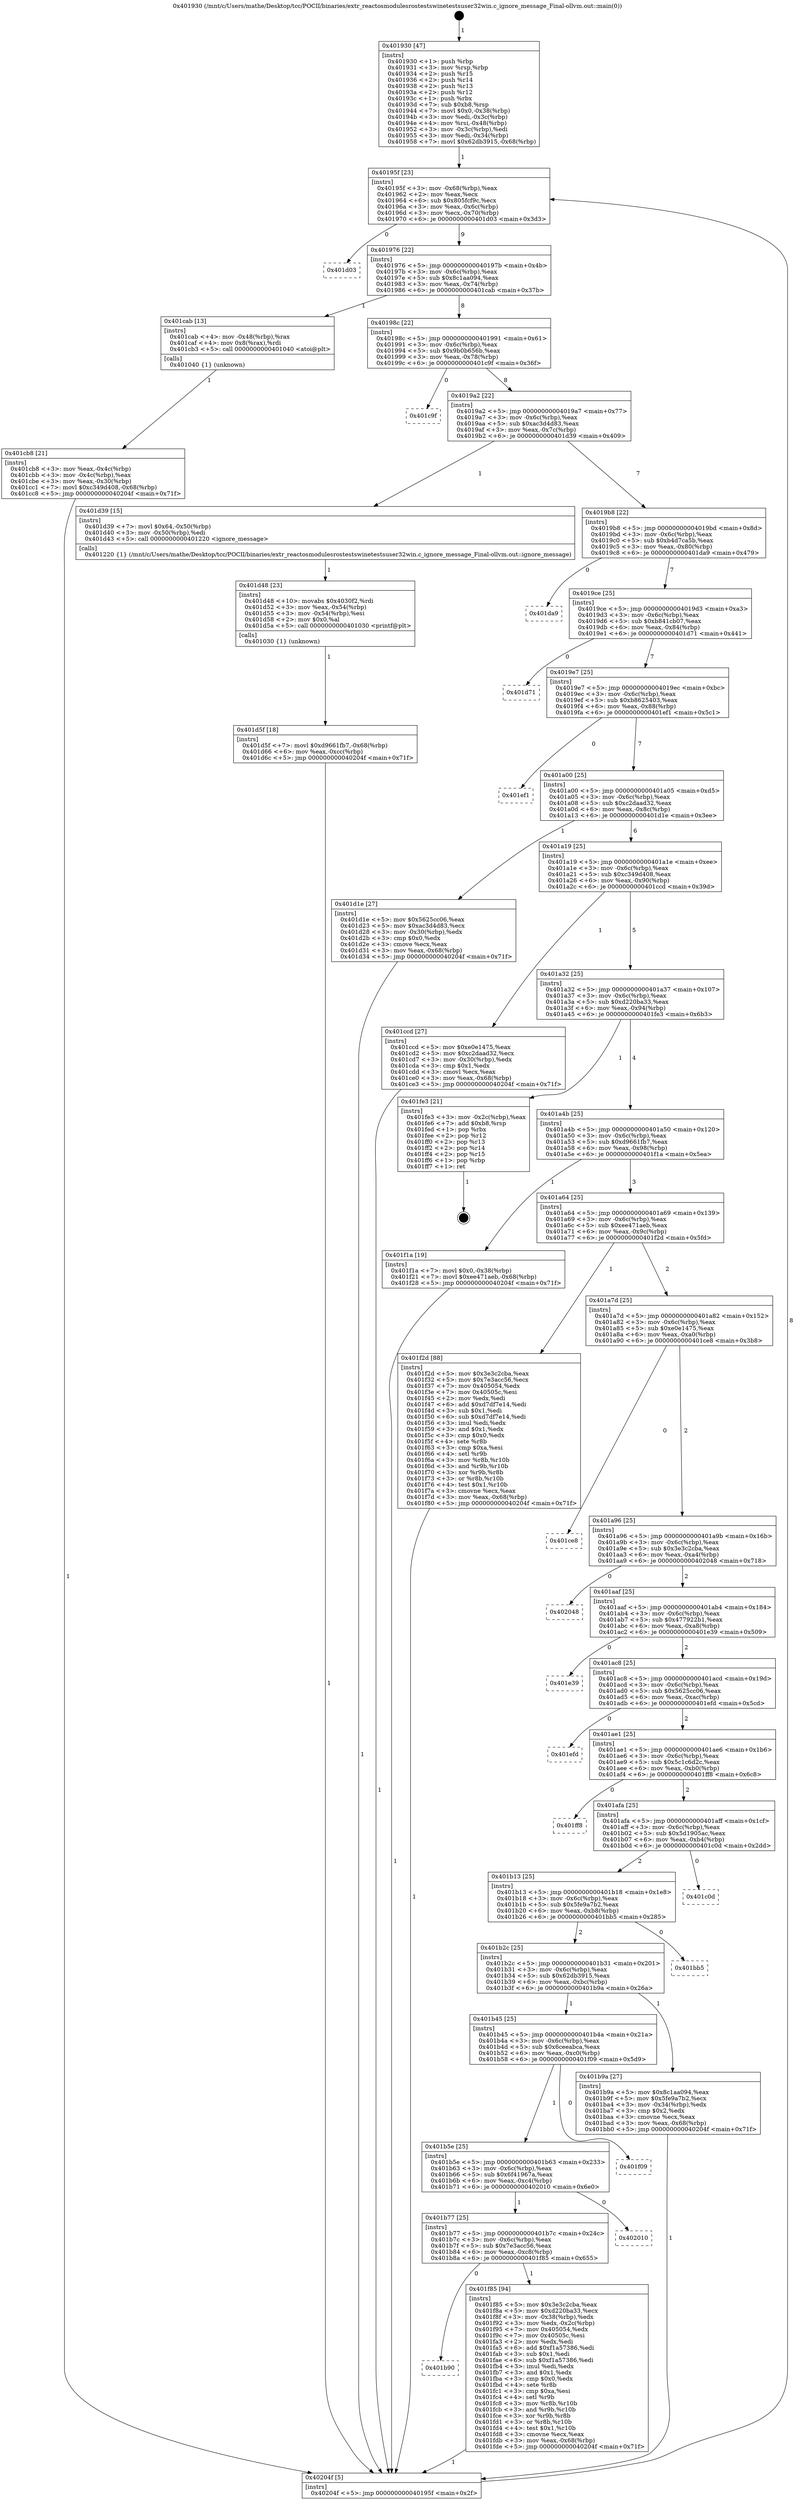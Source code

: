 digraph "0x401930" {
  label = "0x401930 (/mnt/c/Users/mathe/Desktop/tcc/POCII/binaries/extr_reactosmodulesrostestswinetestsuser32win.c_ignore_message_Final-ollvm.out::main(0))"
  labelloc = "t"
  node[shape=record]

  Entry [label="",width=0.3,height=0.3,shape=circle,fillcolor=black,style=filled]
  "0x40195f" [label="{
     0x40195f [23]\l
     | [instrs]\l
     &nbsp;&nbsp;0x40195f \<+3\>: mov -0x68(%rbp),%eax\l
     &nbsp;&nbsp;0x401962 \<+2\>: mov %eax,%ecx\l
     &nbsp;&nbsp;0x401964 \<+6\>: sub $0x805fcf9c,%ecx\l
     &nbsp;&nbsp;0x40196a \<+3\>: mov %eax,-0x6c(%rbp)\l
     &nbsp;&nbsp;0x40196d \<+3\>: mov %ecx,-0x70(%rbp)\l
     &nbsp;&nbsp;0x401970 \<+6\>: je 0000000000401d03 \<main+0x3d3\>\l
  }"]
  "0x401d03" [label="{
     0x401d03\l
  }", style=dashed]
  "0x401976" [label="{
     0x401976 [22]\l
     | [instrs]\l
     &nbsp;&nbsp;0x401976 \<+5\>: jmp 000000000040197b \<main+0x4b\>\l
     &nbsp;&nbsp;0x40197b \<+3\>: mov -0x6c(%rbp),%eax\l
     &nbsp;&nbsp;0x40197e \<+5\>: sub $0x8c1aa094,%eax\l
     &nbsp;&nbsp;0x401983 \<+3\>: mov %eax,-0x74(%rbp)\l
     &nbsp;&nbsp;0x401986 \<+6\>: je 0000000000401cab \<main+0x37b\>\l
  }"]
  Exit [label="",width=0.3,height=0.3,shape=circle,fillcolor=black,style=filled,peripheries=2]
  "0x401cab" [label="{
     0x401cab [13]\l
     | [instrs]\l
     &nbsp;&nbsp;0x401cab \<+4\>: mov -0x48(%rbp),%rax\l
     &nbsp;&nbsp;0x401caf \<+4\>: mov 0x8(%rax),%rdi\l
     &nbsp;&nbsp;0x401cb3 \<+5\>: call 0000000000401040 \<atoi@plt\>\l
     | [calls]\l
     &nbsp;&nbsp;0x401040 \{1\} (unknown)\l
  }"]
  "0x40198c" [label="{
     0x40198c [22]\l
     | [instrs]\l
     &nbsp;&nbsp;0x40198c \<+5\>: jmp 0000000000401991 \<main+0x61\>\l
     &nbsp;&nbsp;0x401991 \<+3\>: mov -0x6c(%rbp),%eax\l
     &nbsp;&nbsp;0x401994 \<+5\>: sub $0x9b0b656b,%eax\l
     &nbsp;&nbsp;0x401999 \<+3\>: mov %eax,-0x78(%rbp)\l
     &nbsp;&nbsp;0x40199c \<+6\>: je 0000000000401c9f \<main+0x36f\>\l
  }"]
  "0x401b90" [label="{
     0x401b90\l
  }", style=dashed]
  "0x401c9f" [label="{
     0x401c9f\l
  }", style=dashed]
  "0x4019a2" [label="{
     0x4019a2 [22]\l
     | [instrs]\l
     &nbsp;&nbsp;0x4019a2 \<+5\>: jmp 00000000004019a7 \<main+0x77\>\l
     &nbsp;&nbsp;0x4019a7 \<+3\>: mov -0x6c(%rbp),%eax\l
     &nbsp;&nbsp;0x4019aa \<+5\>: sub $0xac3d4d83,%eax\l
     &nbsp;&nbsp;0x4019af \<+3\>: mov %eax,-0x7c(%rbp)\l
     &nbsp;&nbsp;0x4019b2 \<+6\>: je 0000000000401d39 \<main+0x409\>\l
  }"]
  "0x401f85" [label="{
     0x401f85 [94]\l
     | [instrs]\l
     &nbsp;&nbsp;0x401f85 \<+5\>: mov $0x3e3c2cba,%eax\l
     &nbsp;&nbsp;0x401f8a \<+5\>: mov $0xd220ba33,%ecx\l
     &nbsp;&nbsp;0x401f8f \<+3\>: mov -0x38(%rbp),%edx\l
     &nbsp;&nbsp;0x401f92 \<+3\>: mov %edx,-0x2c(%rbp)\l
     &nbsp;&nbsp;0x401f95 \<+7\>: mov 0x405054,%edx\l
     &nbsp;&nbsp;0x401f9c \<+7\>: mov 0x40505c,%esi\l
     &nbsp;&nbsp;0x401fa3 \<+2\>: mov %edx,%edi\l
     &nbsp;&nbsp;0x401fa5 \<+6\>: add $0xf1a57386,%edi\l
     &nbsp;&nbsp;0x401fab \<+3\>: sub $0x1,%edi\l
     &nbsp;&nbsp;0x401fae \<+6\>: sub $0xf1a57386,%edi\l
     &nbsp;&nbsp;0x401fb4 \<+3\>: imul %edi,%edx\l
     &nbsp;&nbsp;0x401fb7 \<+3\>: and $0x1,%edx\l
     &nbsp;&nbsp;0x401fba \<+3\>: cmp $0x0,%edx\l
     &nbsp;&nbsp;0x401fbd \<+4\>: sete %r8b\l
     &nbsp;&nbsp;0x401fc1 \<+3\>: cmp $0xa,%esi\l
     &nbsp;&nbsp;0x401fc4 \<+4\>: setl %r9b\l
     &nbsp;&nbsp;0x401fc8 \<+3\>: mov %r8b,%r10b\l
     &nbsp;&nbsp;0x401fcb \<+3\>: and %r9b,%r10b\l
     &nbsp;&nbsp;0x401fce \<+3\>: xor %r9b,%r8b\l
     &nbsp;&nbsp;0x401fd1 \<+3\>: or %r8b,%r10b\l
     &nbsp;&nbsp;0x401fd4 \<+4\>: test $0x1,%r10b\l
     &nbsp;&nbsp;0x401fd8 \<+3\>: cmovne %ecx,%eax\l
     &nbsp;&nbsp;0x401fdb \<+3\>: mov %eax,-0x68(%rbp)\l
     &nbsp;&nbsp;0x401fde \<+5\>: jmp 000000000040204f \<main+0x71f\>\l
  }"]
  "0x401d39" [label="{
     0x401d39 [15]\l
     | [instrs]\l
     &nbsp;&nbsp;0x401d39 \<+7\>: movl $0x64,-0x50(%rbp)\l
     &nbsp;&nbsp;0x401d40 \<+3\>: mov -0x50(%rbp),%edi\l
     &nbsp;&nbsp;0x401d43 \<+5\>: call 0000000000401220 \<ignore_message\>\l
     | [calls]\l
     &nbsp;&nbsp;0x401220 \{1\} (/mnt/c/Users/mathe/Desktop/tcc/POCII/binaries/extr_reactosmodulesrostestswinetestsuser32win.c_ignore_message_Final-ollvm.out::ignore_message)\l
  }"]
  "0x4019b8" [label="{
     0x4019b8 [22]\l
     | [instrs]\l
     &nbsp;&nbsp;0x4019b8 \<+5\>: jmp 00000000004019bd \<main+0x8d\>\l
     &nbsp;&nbsp;0x4019bd \<+3\>: mov -0x6c(%rbp),%eax\l
     &nbsp;&nbsp;0x4019c0 \<+5\>: sub $0xb4d7ca5b,%eax\l
     &nbsp;&nbsp;0x4019c5 \<+3\>: mov %eax,-0x80(%rbp)\l
     &nbsp;&nbsp;0x4019c8 \<+6\>: je 0000000000401da9 \<main+0x479\>\l
  }"]
  "0x401b77" [label="{
     0x401b77 [25]\l
     | [instrs]\l
     &nbsp;&nbsp;0x401b77 \<+5\>: jmp 0000000000401b7c \<main+0x24c\>\l
     &nbsp;&nbsp;0x401b7c \<+3\>: mov -0x6c(%rbp),%eax\l
     &nbsp;&nbsp;0x401b7f \<+5\>: sub $0x7e3acc56,%eax\l
     &nbsp;&nbsp;0x401b84 \<+6\>: mov %eax,-0xc8(%rbp)\l
     &nbsp;&nbsp;0x401b8a \<+6\>: je 0000000000401f85 \<main+0x655\>\l
  }"]
  "0x401da9" [label="{
     0x401da9\l
  }", style=dashed]
  "0x4019ce" [label="{
     0x4019ce [25]\l
     | [instrs]\l
     &nbsp;&nbsp;0x4019ce \<+5\>: jmp 00000000004019d3 \<main+0xa3\>\l
     &nbsp;&nbsp;0x4019d3 \<+3\>: mov -0x6c(%rbp),%eax\l
     &nbsp;&nbsp;0x4019d6 \<+5\>: sub $0xb841cb07,%eax\l
     &nbsp;&nbsp;0x4019db \<+6\>: mov %eax,-0x84(%rbp)\l
     &nbsp;&nbsp;0x4019e1 \<+6\>: je 0000000000401d71 \<main+0x441\>\l
  }"]
  "0x402010" [label="{
     0x402010\l
  }", style=dashed]
  "0x401d71" [label="{
     0x401d71\l
  }", style=dashed]
  "0x4019e7" [label="{
     0x4019e7 [25]\l
     | [instrs]\l
     &nbsp;&nbsp;0x4019e7 \<+5\>: jmp 00000000004019ec \<main+0xbc\>\l
     &nbsp;&nbsp;0x4019ec \<+3\>: mov -0x6c(%rbp),%eax\l
     &nbsp;&nbsp;0x4019ef \<+5\>: sub $0xb8625403,%eax\l
     &nbsp;&nbsp;0x4019f4 \<+6\>: mov %eax,-0x88(%rbp)\l
     &nbsp;&nbsp;0x4019fa \<+6\>: je 0000000000401ef1 \<main+0x5c1\>\l
  }"]
  "0x401b5e" [label="{
     0x401b5e [25]\l
     | [instrs]\l
     &nbsp;&nbsp;0x401b5e \<+5\>: jmp 0000000000401b63 \<main+0x233\>\l
     &nbsp;&nbsp;0x401b63 \<+3\>: mov -0x6c(%rbp),%eax\l
     &nbsp;&nbsp;0x401b66 \<+5\>: sub $0x6f41967a,%eax\l
     &nbsp;&nbsp;0x401b6b \<+6\>: mov %eax,-0xc4(%rbp)\l
     &nbsp;&nbsp;0x401b71 \<+6\>: je 0000000000402010 \<main+0x6e0\>\l
  }"]
  "0x401ef1" [label="{
     0x401ef1\l
  }", style=dashed]
  "0x401a00" [label="{
     0x401a00 [25]\l
     | [instrs]\l
     &nbsp;&nbsp;0x401a00 \<+5\>: jmp 0000000000401a05 \<main+0xd5\>\l
     &nbsp;&nbsp;0x401a05 \<+3\>: mov -0x6c(%rbp),%eax\l
     &nbsp;&nbsp;0x401a08 \<+5\>: sub $0xc2daad32,%eax\l
     &nbsp;&nbsp;0x401a0d \<+6\>: mov %eax,-0x8c(%rbp)\l
     &nbsp;&nbsp;0x401a13 \<+6\>: je 0000000000401d1e \<main+0x3ee\>\l
  }"]
  "0x401f09" [label="{
     0x401f09\l
  }", style=dashed]
  "0x401d1e" [label="{
     0x401d1e [27]\l
     | [instrs]\l
     &nbsp;&nbsp;0x401d1e \<+5\>: mov $0x5625cc06,%eax\l
     &nbsp;&nbsp;0x401d23 \<+5\>: mov $0xac3d4d83,%ecx\l
     &nbsp;&nbsp;0x401d28 \<+3\>: mov -0x30(%rbp),%edx\l
     &nbsp;&nbsp;0x401d2b \<+3\>: cmp $0x0,%edx\l
     &nbsp;&nbsp;0x401d2e \<+3\>: cmove %ecx,%eax\l
     &nbsp;&nbsp;0x401d31 \<+3\>: mov %eax,-0x68(%rbp)\l
     &nbsp;&nbsp;0x401d34 \<+5\>: jmp 000000000040204f \<main+0x71f\>\l
  }"]
  "0x401a19" [label="{
     0x401a19 [25]\l
     | [instrs]\l
     &nbsp;&nbsp;0x401a19 \<+5\>: jmp 0000000000401a1e \<main+0xee\>\l
     &nbsp;&nbsp;0x401a1e \<+3\>: mov -0x6c(%rbp),%eax\l
     &nbsp;&nbsp;0x401a21 \<+5\>: sub $0xc349d408,%eax\l
     &nbsp;&nbsp;0x401a26 \<+6\>: mov %eax,-0x90(%rbp)\l
     &nbsp;&nbsp;0x401a2c \<+6\>: je 0000000000401ccd \<main+0x39d\>\l
  }"]
  "0x401d5f" [label="{
     0x401d5f [18]\l
     | [instrs]\l
     &nbsp;&nbsp;0x401d5f \<+7\>: movl $0xd9661fb7,-0x68(%rbp)\l
     &nbsp;&nbsp;0x401d66 \<+6\>: mov %eax,-0xcc(%rbp)\l
     &nbsp;&nbsp;0x401d6c \<+5\>: jmp 000000000040204f \<main+0x71f\>\l
  }"]
  "0x401ccd" [label="{
     0x401ccd [27]\l
     | [instrs]\l
     &nbsp;&nbsp;0x401ccd \<+5\>: mov $0xe0e1475,%eax\l
     &nbsp;&nbsp;0x401cd2 \<+5\>: mov $0xc2daad32,%ecx\l
     &nbsp;&nbsp;0x401cd7 \<+3\>: mov -0x30(%rbp),%edx\l
     &nbsp;&nbsp;0x401cda \<+3\>: cmp $0x1,%edx\l
     &nbsp;&nbsp;0x401cdd \<+3\>: cmovl %ecx,%eax\l
     &nbsp;&nbsp;0x401ce0 \<+3\>: mov %eax,-0x68(%rbp)\l
     &nbsp;&nbsp;0x401ce3 \<+5\>: jmp 000000000040204f \<main+0x71f\>\l
  }"]
  "0x401a32" [label="{
     0x401a32 [25]\l
     | [instrs]\l
     &nbsp;&nbsp;0x401a32 \<+5\>: jmp 0000000000401a37 \<main+0x107\>\l
     &nbsp;&nbsp;0x401a37 \<+3\>: mov -0x6c(%rbp),%eax\l
     &nbsp;&nbsp;0x401a3a \<+5\>: sub $0xd220ba33,%eax\l
     &nbsp;&nbsp;0x401a3f \<+6\>: mov %eax,-0x94(%rbp)\l
     &nbsp;&nbsp;0x401a45 \<+6\>: je 0000000000401fe3 \<main+0x6b3\>\l
  }"]
  "0x401d48" [label="{
     0x401d48 [23]\l
     | [instrs]\l
     &nbsp;&nbsp;0x401d48 \<+10\>: movabs $0x4030f2,%rdi\l
     &nbsp;&nbsp;0x401d52 \<+3\>: mov %eax,-0x54(%rbp)\l
     &nbsp;&nbsp;0x401d55 \<+3\>: mov -0x54(%rbp),%esi\l
     &nbsp;&nbsp;0x401d58 \<+2\>: mov $0x0,%al\l
     &nbsp;&nbsp;0x401d5a \<+5\>: call 0000000000401030 \<printf@plt\>\l
     | [calls]\l
     &nbsp;&nbsp;0x401030 \{1\} (unknown)\l
  }"]
  "0x401fe3" [label="{
     0x401fe3 [21]\l
     | [instrs]\l
     &nbsp;&nbsp;0x401fe3 \<+3\>: mov -0x2c(%rbp),%eax\l
     &nbsp;&nbsp;0x401fe6 \<+7\>: add $0xb8,%rsp\l
     &nbsp;&nbsp;0x401fed \<+1\>: pop %rbx\l
     &nbsp;&nbsp;0x401fee \<+2\>: pop %r12\l
     &nbsp;&nbsp;0x401ff0 \<+2\>: pop %r13\l
     &nbsp;&nbsp;0x401ff2 \<+2\>: pop %r14\l
     &nbsp;&nbsp;0x401ff4 \<+2\>: pop %r15\l
     &nbsp;&nbsp;0x401ff6 \<+1\>: pop %rbp\l
     &nbsp;&nbsp;0x401ff7 \<+1\>: ret\l
  }"]
  "0x401a4b" [label="{
     0x401a4b [25]\l
     | [instrs]\l
     &nbsp;&nbsp;0x401a4b \<+5\>: jmp 0000000000401a50 \<main+0x120\>\l
     &nbsp;&nbsp;0x401a50 \<+3\>: mov -0x6c(%rbp),%eax\l
     &nbsp;&nbsp;0x401a53 \<+5\>: sub $0xd9661fb7,%eax\l
     &nbsp;&nbsp;0x401a58 \<+6\>: mov %eax,-0x98(%rbp)\l
     &nbsp;&nbsp;0x401a5e \<+6\>: je 0000000000401f1a \<main+0x5ea\>\l
  }"]
  "0x401cb8" [label="{
     0x401cb8 [21]\l
     | [instrs]\l
     &nbsp;&nbsp;0x401cb8 \<+3\>: mov %eax,-0x4c(%rbp)\l
     &nbsp;&nbsp;0x401cbb \<+3\>: mov -0x4c(%rbp),%eax\l
     &nbsp;&nbsp;0x401cbe \<+3\>: mov %eax,-0x30(%rbp)\l
     &nbsp;&nbsp;0x401cc1 \<+7\>: movl $0xc349d408,-0x68(%rbp)\l
     &nbsp;&nbsp;0x401cc8 \<+5\>: jmp 000000000040204f \<main+0x71f\>\l
  }"]
  "0x401f1a" [label="{
     0x401f1a [19]\l
     | [instrs]\l
     &nbsp;&nbsp;0x401f1a \<+7\>: movl $0x0,-0x38(%rbp)\l
     &nbsp;&nbsp;0x401f21 \<+7\>: movl $0xee471aeb,-0x68(%rbp)\l
     &nbsp;&nbsp;0x401f28 \<+5\>: jmp 000000000040204f \<main+0x71f\>\l
  }"]
  "0x401a64" [label="{
     0x401a64 [25]\l
     | [instrs]\l
     &nbsp;&nbsp;0x401a64 \<+5\>: jmp 0000000000401a69 \<main+0x139\>\l
     &nbsp;&nbsp;0x401a69 \<+3\>: mov -0x6c(%rbp),%eax\l
     &nbsp;&nbsp;0x401a6c \<+5\>: sub $0xee471aeb,%eax\l
     &nbsp;&nbsp;0x401a71 \<+6\>: mov %eax,-0x9c(%rbp)\l
     &nbsp;&nbsp;0x401a77 \<+6\>: je 0000000000401f2d \<main+0x5fd\>\l
  }"]
  "0x401930" [label="{
     0x401930 [47]\l
     | [instrs]\l
     &nbsp;&nbsp;0x401930 \<+1\>: push %rbp\l
     &nbsp;&nbsp;0x401931 \<+3\>: mov %rsp,%rbp\l
     &nbsp;&nbsp;0x401934 \<+2\>: push %r15\l
     &nbsp;&nbsp;0x401936 \<+2\>: push %r14\l
     &nbsp;&nbsp;0x401938 \<+2\>: push %r13\l
     &nbsp;&nbsp;0x40193a \<+2\>: push %r12\l
     &nbsp;&nbsp;0x40193c \<+1\>: push %rbx\l
     &nbsp;&nbsp;0x40193d \<+7\>: sub $0xb8,%rsp\l
     &nbsp;&nbsp;0x401944 \<+7\>: movl $0x0,-0x38(%rbp)\l
     &nbsp;&nbsp;0x40194b \<+3\>: mov %edi,-0x3c(%rbp)\l
     &nbsp;&nbsp;0x40194e \<+4\>: mov %rsi,-0x48(%rbp)\l
     &nbsp;&nbsp;0x401952 \<+3\>: mov -0x3c(%rbp),%edi\l
     &nbsp;&nbsp;0x401955 \<+3\>: mov %edi,-0x34(%rbp)\l
     &nbsp;&nbsp;0x401958 \<+7\>: movl $0x62db3915,-0x68(%rbp)\l
  }"]
  "0x401f2d" [label="{
     0x401f2d [88]\l
     | [instrs]\l
     &nbsp;&nbsp;0x401f2d \<+5\>: mov $0x3e3c2cba,%eax\l
     &nbsp;&nbsp;0x401f32 \<+5\>: mov $0x7e3acc56,%ecx\l
     &nbsp;&nbsp;0x401f37 \<+7\>: mov 0x405054,%edx\l
     &nbsp;&nbsp;0x401f3e \<+7\>: mov 0x40505c,%esi\l
     &nbsp;&nbsp;0x401f45 \<+2\>: mov %edx,%edi\l
     &nbsp;&nbsp;0x401f47 \<+6\>: add $0xd7df7e14,%edi\l
     &nbsp;&nbsp;0x401f4d \<+3\>: sub $0x1,%edi\l
     &nbsp;&nbsp;0x401f50 \<+6\>: sub $0xd7df7e14,%edi\l
     &nbsp;&nbsp;0x401f56 \<+3\>: imul %edi,%edx\l
     &nbsp;&nbsp;0x401f59 \<+3\>: and $0x1,%edx\l
     &nbsp;&nbsp;0x401f5c \<+3\>: cmp $0x0,%edx\l
     &nbsp;&nbsp;0x401f5f \<+4\>: sete %r8b\l
     &nbsp;&nbsp;0x401f63 \<+3\>: cmp $0xa,%esi\l
     &nbsp;&nbsp;0x401f66 \<+4\>: setl %r9b\l
     &nbsp;&nbsp;0x401f6a \<+3\>: mov %r8b,%r10b\l
     &nbsp;&nbsp;0x401f6d \<+3\>: and %r9b,%r10b\l
     &nbsp;&nbsp;0x401f70 \<+3\>: xor %r9b,%r8b\l
     &nbsp;&nbsp;0x401f73 \<+3\>: or %r8b,%r10b\l
     &nbsp;&nbsp;0x401f76 \<+4\>: test $0x1,%r10b\l
     &nbsp;&nbsp;0x401f7a \<+3\>: cmovne %ecx,%eax\l
     &nbsp;&nbsp;0x401f7d \<+3\>: mov %eax,-0x68(%rbp)\l
     &nbsp;&nbsp;0x401f80 \<+5\>: jmp 000000000040204f \<main+0x71f\>\l
  }"]
  "0x401a7d" [label="{
     0x401a7d [25]\l
     | [instrs]\l
     &nbsp;&nbsp;0x401a7d \<+5\>: jmp 0000000000401a82 \<main+0x152\>\l
     &nbsp;&nbsp;0x401a82 \<+3\>: mov -0x6c(%rbp),%eax\l
     &nbsp;&nbsp;0x401a85 \<+5\>: sub $0xe0e1475,%eax\l
     &nbsp;&nbsp;0x401a8a \<+6\>: mov %eax,-0xa0(%rbp)\l
     &nbsp;&nbsp;0x401a90 \<+6\>: je 0000000000401ce8 \<main+0x3b8\>\l
  }"]
  "0x40204f" [label="{
     0x40204f [5]\l
     | [instrs]\l
     &nbsp;&nbsp;0x40204f \<+5\>: jmp 000000000040195f \<main+0x2f\>\l
  }"]
  "0x401ce8" [label="{
     0x401ce8\l
  }", style=dashed]
  "0x401a96" [label="{
     0x401a96 [25]\l
     | [instrs]\l
     &nbsp;&nbsp;0x401a96 \<+5\>: jmp 0000000000401a9b \<main+0x16b\>\l
     &nbsp;&nbsp;0x401a9b \<+3\>: mov -0x6c(%rbp),%eax\l
     &nbsp;&nbsp;0x401a9e \<+5\>: sub $0x3e3c2cba,%eax\l
     &nbsp;&nbsp;0x401aa3 \<+6\>: mov %eax,-0xa4(%rbp)\l
     &nbsp;&nbsp;0x401aa9 \<+6\>: je 0000000000402048 \<main+0x718\>\l
  }"]
  "0x401b45" [label="{
     0x401b45 [25]\l
     | [instrs]\l
     &nbsp;&nbsp;0x401b45 \<+5\>: jmp 0000000000401b4a \<main+0x21a\>\l
     &nbsp;&nbsp;0x401b4a \<+3\>: mov -0x6c(%rbp),%eax\l
     &nbsp;&nbsp;0x401b4d \<+5\>: sub $0x6ceeabca,%eax\l
     &nbsp;&nbsp;0x401b52 \<+6\>: mov %eax,-0xc0(%rbp)\l
     &nbsp;&nbsp;0x401b58 \<+6\>: je 0000000000401f09 \<main+0x5d9\>\l
  }"]
  "0x402048" [label="{
     0x402048\l
  }", style=dashed]
  "0x401aaf" [label="{
     0x401aaf [25]\l
     | [instrs]\l
     &nbsp;&nbsp;0x401aaf \<+5\>: jmp 0000000000401ab4 \<main+0x184\>\l
     &nbsp;&nbsp;0x401ab4 \<+3\>: mov -0x6c(%rbp),%eax\l
     &nbsp;&nbsp;0x401ab7 \<+5\>: sub $0x477922b1,%eax\l
     &nbsp;&nbsp;0x401abc \<+6\>: mov %eax,-0xa8(%rbp)\l
     &nbsp;&nbsp;0x401ac2 \<+6\>: je 0000000000401e39 \<main+0x509\>\l
  }"]
  "0x401b9a" [label="{
     0x401b9a [27]\l
     | [instrs]\l
     &nbsp;&nbsp;0x401b9a \<+5\>: mov $0x8c1aa094,%eax\l
     &nbsp;&nbsp;0x401b9f \<+5\>: mov $0x5fe9a7b2,%ecx\l
     &nbsp;&nbsp;0x401ba4 \<+3\>: mov -0x34(%rbp),%edx\l
     &nbsp;&nbsp;0x401ba7 \<+3\>: cmp $0x2,%edx\l
     &nbsp;&nbsp;0x401baa \<+3\>: cmovne %ecx,%eax\l
     &nbsp;&nbsp;0x401bad \<+3\>: mov %eax,-0x68(%rbp)\l
     &nbsp;&nbsp;0x401bb0 \<+5\>: jmp 000000000040204f \<main+0x71f\>\l
  }"]
  "0x401e39" [label="{
     0x401e39\l
  }", style=dashed]
  "0x401ac8" [label="{
     0x401ac8 [25]\l
     | [instrs]\l
     &nbsp;&nbsp;0x401ac8 \<+5\>: jmp 0000000000401acd \<main+0x19d\>\l
     &nbsp;&nbsp;0x401acd \<+3\>: mov -0x6c(%rbp),%eax\l
     &nbsp;&nbsp;0x401ad0 \<+5\>: sub $0x5625cc06,%eax\l
     &nbsp;&nbsp;0x401ad5 \<+6\>: mov %eax,-0xac(%rbp)\l
     &nbsp;&nbsp;0x401adb \<+6\>: je 0000000000401efd \<main+0x5cd\>\l
  }"]
  "0x401b2c" [label="{
     0x401b2c [25]\l
     | [instrs]\l
     &nbsp;&nbsp;0x401b2c \<+5\>: jmp 0000000000401b31 \<main+0x201\>\l
     &nbsp;&nbsp;0x401b31 \<+3\>: mov -0x6c(%rbp),%eax\l
     &nbsp;&nbsp;0x401b34 \<+5\>: sub $0x62db3915,%eax\l
     &nbsp;&nbsp;0x401b39 \<+6\>: mov %eax,-0xbc(%rbp)\l
     &nbsp;&nbsp;0x401b3f \<+6\>: je 0000000000401b9a \<main+0x26a\>\l
  }"]
  "0x401efd" [label="{
     0x401efd\l
  }", style=dashed]
  "0x401ae1" [label="{
     0x401ae1 [25]\l
     | [instrs]\l
     &nbsp;&nbsp;0x401ae1 \<+5\>: jmp 0000000000401ae6 \<main+0x1b6\>\l
     &nbsp;&nbsp;0x401ae6 \<+3\>: mov -0x6c(%rbp),%eax\l
     &nbsp;&nbsp;0x401ae9 \<+5\>: sub $0x5c1c6d2c,%eax\l
     &nbsp;&nbsp;0x401aee \<+6\>: mov %eax,-0xb0(%rbp)\l
     &nbsp;&nbsp;0x401af4 \<+6\>: je 0000000000401ff8 \<main+0x6c8\>\l
  }"]
  "0x401bb5" [label="{
     0x401bb5\l
  }", style=dashed]
  "0x401ff8" [label="{
     0x401ff8\l
  }", style=dashed]
  "0x401afa" [label="{
     0x401afa [25]\l
     | [instrs]\l
     &nbsp;&nbsp;0x401afa \<+5\>: jmp 0000000000401aff \<main+0x1cf\>\l
     &nbsp;&nbsp;0x401aff \<+3\>: mov -0x6c(%rbp),%eax\l
     &nbsp;&nbsp;0x401b02 \<+5\>: sub $0x5d1905ac,%eax\l
     &nbsp;&nbsp;0x401b07 \<+6\>: mov %eax,-0xb4(%rbp)\l
     &nbsp;&nbsp;0x401b0d \<+6\>: je 0000000000401c0d \<main+0x2dd\>\l
  }"]
  "0x401b13" [label="{
     0x401b13 [25]\l
     | [instrs]\l
     &nbsp;&nbsp;0x401b13 \<+5\>: jmp 0000000000401b18 \<main+0x1e8\>\l
     &nbsp;&nbsp;0x401b18 \<+3\>: mov -0x6c(%rbp),%eax\l
     &nbsp;&nbsp;0x401b1b \<+5\>: sub $0x5fe9a7b2,%eax\l
     &nbsp;&nbsp;0x401b20 \<+6\>: mov %eax,-0xb8(%rbp)\l
     &nbsp;&nbsp;0x401b26 \<+6\>: je 0000000000401bb5 \<main+0x285\>\l
  }"]
  "0x401c0d" [label="{
     0x401c0d\l
  }", style=dashed]
  Entry -> "0x401930" [label=" 1"]
  "0x40195f" -> "0x401d03" [label=" 0"]
  "0x40195f" -> "0x401976" [label=" 9"]
  "0x401fe3" -> Exit [label=" 1"]
  "0x401976" -> "0x401cab" [label=" 1"]
  "0x401976" -> "0x40198c" [label=" 8"]
  "0x401f85" -> "0x40204f" [label=" 1"]
  "0x40198c" -> "0x401c9f" [label=" 0"]
  "0x40198c" -> "0x4019a2" [label=" 8"]
  "0x401b77" -> "0x401b90" [label=" 0"]
  "0x4019a2" -> "0x401d39" [label=" 1"]
  "0x4019a2" -> "0x4019b8" [label=" 7"]
  "0x401b77" -> "0x401f85" [label=" 1"]
  "0x4019b8" -> "0x401da9" [label=" 0"]
  "0x4019b8" -> "0x4019ce" [label=" 7"]
  "0x401b5e" -> "0x401b77" [label=" 1"]
  "0x4019ce" -> "0x401d71" [label=" 0"]
  "0x4019ce" -> "0x4019e7" [label=" 7"]
  "0x401b5e" -> "0x402010" [label=" 0"]
  "0x4019e7" -> "0x401ef1" [label=" 0"]
  "0x4019e7" -> "0x401a00" [label=" 7"]
  "0x401b45" -> "0x401b5e" [label=" 1"]
  "0x401a00" -> "0x401d1e" [label=" 1"]
  "0x401a00" -> "0x401a19" [label=" 6"]
  "0x401b45" -> "0x401f09" [label=" 0"]
  "0x401a19" -> "0x401ccd" [label=" 1"]
  "0x401a19" -> "0x401a32" [label=" 5"]
  "0x401f2d" -> "0x40204f" [label=" 1"]
  "0x401a32" -> "0x401fe3" [label=" 1"]
  "0x401a32" -> "0x401a4b" [label=" 4"]
  "0x401f1a" -> "0x40204f" [label=" 1"]
  "0x401a4b" -> "0x401f1a" [label=" 1"]
  "0x401a4b" -> "0x401a64" [label=" 3"]
  "0x401d5f" -> "0x40204f" [label=" 1"]
  "0x401a64" -> "0x401f2d" [label=" 1"]
  "0x401a64" -> "0x401a7d" [label=" 2"]
  "0x401d48" -> "0x401d5f" [label=" 1"]
  "0x401a7d" -> "0x401ce8" [label=" 0"]
  "0x401a7d" -> "0x401a96" [label=" 2"]
  "0x401d39" -> "0x401d48" [label=" 1"]
  "0x401a96" -> "0x402048" [label=" 0"]
  "0x401a96" -> "0x401aaf" [label=" 2"]
  "0x401d1e" -> "0x40204f" [label=" 1"]
  "0x401aaf" -> "0x401e39" [label=" 0"]
  "0x401aaf" -> "0x401ac8" [label=" 2"]
  "0x401ccd" -> "0x40204f" [label=" 1"]
  "0x401ac8" -> "0x401efd" [label=" 0"]
  "0x401ac8" -> "0x401ae1" [label=" 2"]
  "0x401cab" -> "0x401cb8" [label=" 1"]
  "0x401ae1" -> "0x401ff8" [label=" 0"]
  "0x401ae1" -> "0x401afa" [label=" 2"]
  "0x40204f" -> "0x40195f" [label=" 8"]
  "0x401afa" -> "0x401c0d" [label=" 0"]
  "0x401afa" -> "0x401b13" [label=" 2"]
  "0x401930" -> "0x40195f" [label=" 1"]
  "0x401b13" -> "0x401bb5" [label=" 0"]
  "0x401b13" -> "0x401b2c" [label=" 2"]
  "0x401cb8" -> "0x40204f" [label=" 1"]
  "0x401b2c" -> "0x401b9a" [label=" 1"]
  "0x401b2c" -> "0x401b45" [label=" 1"]
  "0x401b9a" -> "0x40204f" [label=" 1"]
}
